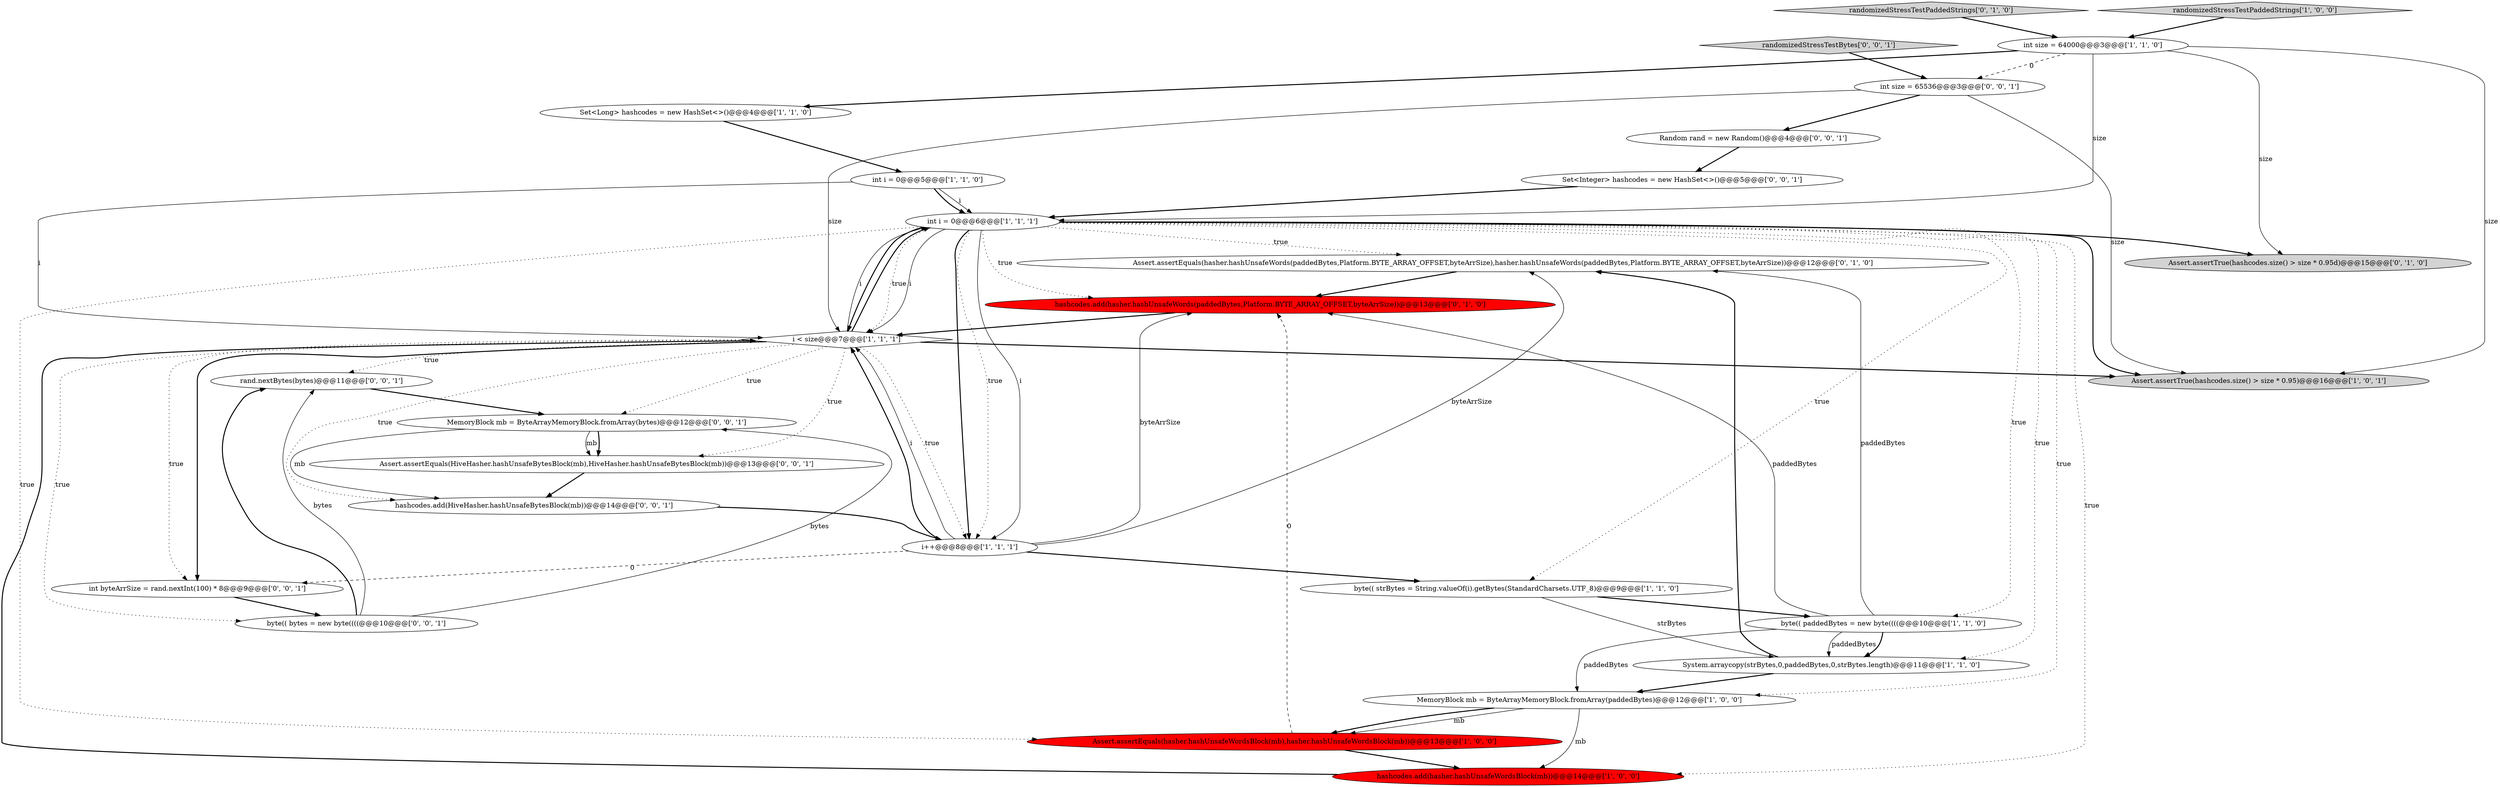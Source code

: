 digraph {
7 [style = filled, label = "Set<Long> hashcodes = new HashSet<>()@@@4@@@['1', '1', '0']", fillcolor = white, shape = ellipse image = "AAA0AAABBB1BBB"];
1 [style = filled, label = "int size = 64000@@@3@@@['1', '1', '0']", fillcolor = white, shape = ellipse image = "AAA0AAABBB1BBB"];
14 [style = filled, label = "Assert.assertEquals(hasher.hashUnsafeWords(paddedBytes,Platform.BYTE_ARRAY_OFFSET,byteArrSize),hasher.hashUnsafeWords(paddedBytes,Platform.BYTE_ARRAY_OFFSET,byteArrSize))@@@12@@@['0', '1', '0']", fillcolor = white, shape = ellipse image = "AAA0AAABBB2BBB"];
3 [style = filled, label = "Assert.assertEquals(hasher.hashUnsafeWordsBlock(mb),hasher.hashUnsafeWordsBlock(mb))@@@13@@@['1', '0', '0']", fillcolor = red, shape = ellipse image = "AAA1AAABBB1BBB"];
16 [style = filled, label = "randomizedStressTestPaddedStrings['0', '1', '0']", fillcolor = lightgray, shape = diamond image = "AAA0AAABBB2BBB"];
0 [style = filled, label = "int i = 0@@@6@@@['1', '1', '1']", fillcolor = white, shape = ellipse image = "AAA0AAABBB1BBB"];
18 [style = filled, label = "rand.nextBytes(bytes)@@@11@@@['0', '0', '1']", fillcolor = white, shape = ellipse image = "AAA0AAABBB3BBB"];
9 [style = filled, label = "byte(( strBytes = String.valueOf(i).getBytes(StandardCharsets.UTF_8)@@@9@@@['1', '1', '0']", fillcolor = white, shape = ellipse image = "AAA0AAABBB1BBB"];
24 [style = filled, label = "byte(( bytes = new byte((((@@@10@@@['0', '0', '1']", fillcolor = white, shape = ellipse image = "AAA0AAABBB3BBB"];
27 [style = filled, label = "Random rand = new Random()@@@4@@@['0', '0', '1']", fillcolor = white, shape = ellipse image = "AAA0AAABBB3BBB"];
2 [style = filled, label = "byte(( paddedBytes = new byte((((@@@10@@@['1', '1', '0']", fillcolor = white, shape = ellipse image = "AAA0AAABBB1BBB"];
8 [style = filled, label = "int i = 0@@@5@@@['1', '1', '0']", fillcolor = white, shape = ellipse image = "AAA0AAABBB1BBB"];
15 [style = filled, label = "Assert.assertTrue(hashcodes.size() > size * 0.95d)@@@15@@@['0', '1', '0']", fillcolor = lightgray, shape = ellipse image = "AAA0AAABBB2BBB"];
5 [style = filled, label = "System.arraycopy(strBytes,0,paddedBytes,0,strBytes.length)@@@11@@@['1', '1', '0']", fillcolor = white, shape = ellipse image = "AAA0AAABBB1BBB"];
19 [style = filled, label = "int byteArrSize = rand.nextInt(100) * 8@@@9@@@['0', '0', '1']", fillcolor = white, shape = ellipse image = "AAA0AAABBB3BBB"];
26 [style = filled, label = "randomizedStressTestBytes['0', '0', '1']", fillcolor = lightgray, shape = diamond image = "AAA0AAABBB3BBB"];
25 [style = filled, label = "hashcodes.add(HiveHasher.hashUnsafeBytesBlock(mb))@@@14@@@['0', '0', '1']", fillcolor = white, shape = ellipse image = "AAA0AAABBB3BBB"];
12 [style = filled, label = "i++@@@8@@@['1', '1', '1']", fillcolor = white, shape = ellipse image = "AAA0AAABBB1BBB"];
17 [style = filled, label = "hashcodes.add(hasher.hashUnsafeWords(paddedBytes,Platform.BYTE_ARRAY_OFFSET,byteArrSize))@@@13@@@['0', '1', '0']", fillcolor = red, shape = ellipse image = "AAA1AAABBB2BBB"];
21 [style = filled, label = "MemoryBlock mb = ByteArrayMemoryBlock.fromArray(bytes)@@@12@@@['0', '0', '1']", fillcolor = white, shape = ellipse image = "AAA0AAABBB3BBB"];
6 [style = filled, label = "randomizedStressTestPaddedStrings['1', '0', '0']", fillcolor = lightgray, shape = diamond image = "AAA0AAABBB1BBB"];
4 [style = filled, label = "i < size@@@7@@@['1', '1', '1']", fillcolor = white, shape = diamond image = "AAA0AAABBB1BBB"];
13 [style = filled, label = "MemoryBlock mb = ByteArrayMemoryBlock.fromArray(paddedBytes)@@@12@@@['1', '0', '0']", fillcolor = white, shape = ellipse image = "AAA0AAABBB1BBB"];
22 [style = filled, label = "int size = 65536@@@3@@@['0', '0', '1']", fillcolor = white, shape = ellipse image = "AAA0AAABBB3BBB"];
20 [style = filled, label = "Assert.assertEquals(HiveHasher.hashUnsafeBytesBlock(mb),HiveHasher.hashUnsafeBytesBlock(mb))@@@13@@@['0', '0', '1']", fillcolor = white, shape = ellipse image = "AAA0AAABBB3BBB"];
23 [style = filled, label = "Set<Integer> hashcodes = new HashSet<>()@@@5@@@['0', '0', '1']", fillcolor = white, shape = ellipse image = "AAA0AAABBB3BBB"];
11 [style = filled, label = "Assert.assertTrue(hashcodes.size() > size * 0.95)@@@16@@@['1', '0', '1']", fillcolor = lightgray, shape = ellipse image = "AAA0AAABBB1BBB"];
10 [style = filled, label = "hashcodes.add(hasher.hashUnsafeWordsBlock(mb))@@@14@@@['1', '0', '0']", fillcolor = red, shape = ellipse image = "AAA1AAABBB1BBB"];
21->25 [style = solid, label="mb"];
0->12 [style = dotted, label="true"];
4->18 [style = dotted, label="true"];
8->0 [style = solid, label="i"];
3->17 [style = dashed, label="0"];
0->5 [style = dotted, label="true"];
0->13 [style = dotted, label="true"];
9->5 [style = solid, label="strBytes"];
0->12 [style = solid, label="i"];
9->2 [style = bold, label=""];
0->10 [style = dotted, label="true"];
2->13 [style = solid, label="paddedBytes"];
13->3 [style = solid, label="mb"];
22->4 [style = solid, label="size"];
0->12 [style = bold, label=""];
0->4 [style = dotted, label="true"];
4->19 [style = bold, label=""];
4->20 [style = dotted, label="true"];
2->14 [style = solid, label="paddedBytes"];
0->11 [style = bold, label=""];
14->17 [style = bold, label=""];
5->14 [style = bold, label=""];
0->4 [style = solid, label="i"];
4->25 [style = dotted, label="true"];
7->8 [style = bold, label=""];
12->9 [style = bold, label=""];
23->0 [style = bold, label=""];
1->7 [style = bold, label=""];
24->18 [style = bold, label=""];
20->25 [style = bold, label=""];
0->15 [style = bold, label=""];
1->15 [style = solid, label="size"];
26->22 [style = bold, label=""];
13->10 [style = solid, label="mb"];
4->0 [style = bold, label=""];
4->19 [style = dotted, label="true"];
19->24 [style = bold, label=""];
1->22 [style = dashed, label="0"];
8->0 [style = bold, label=""];
4->21 [style = dotted, label="true"];
3->10 [style = bold, label=""];
6->1 [style = bold, label=""];
1->0 [style = solid, label="size"];
21->20 [style = bold, label=""];
12->19 [style = dashed, label="0"];
13->3 [style = bold, label=""];
22->27 [style = bold, label=""];
16->1 [style = bold, label=""];
12->4 [style = bold, label=""];
0->4 [style = bold, label=""];
25->12 [style = bold, label=""];
12->17 [style = solid, label="byteArrSize"];
2->17 [style = solid, label="paddedBytes"];
5->13 [style = bold, label=""];
12->4 [style = solid, label="i"];
10->4 [style = bold, label=""];
21->20 [style = solid, label="mb"];
1->11 [style = solid, label="size"];
24->21 [style = solid, label="bytes"];
4->0 [style = solid, label="i"];
0->17 [style = dotted, label="true"];
0->14 [style = dotted, label="true"];
27->23 [style = bold, label=""];
12->14 [style = solid, label="byteArrSize"];
0->3 [style = dotted, label="true"];
4->24 [style = dotted, label="true"];
18->21 [style = bold, label=""];
2->5 [style = solid, label="paddedBytes"];
0->2 [style = dotted, label="true"];
22->11 [style = solid, label="size"];
4->11 [style = bold, label=""];
4->12 [style = dotted, label="true"];
0->9 [style = dotted, label="true"];
24->18 [style = solid, label="bytes"];
8->4 [style = solid, label="i"];
17->4 [style = bold, label=""];
2->5 [style = bold, label=""];
}
